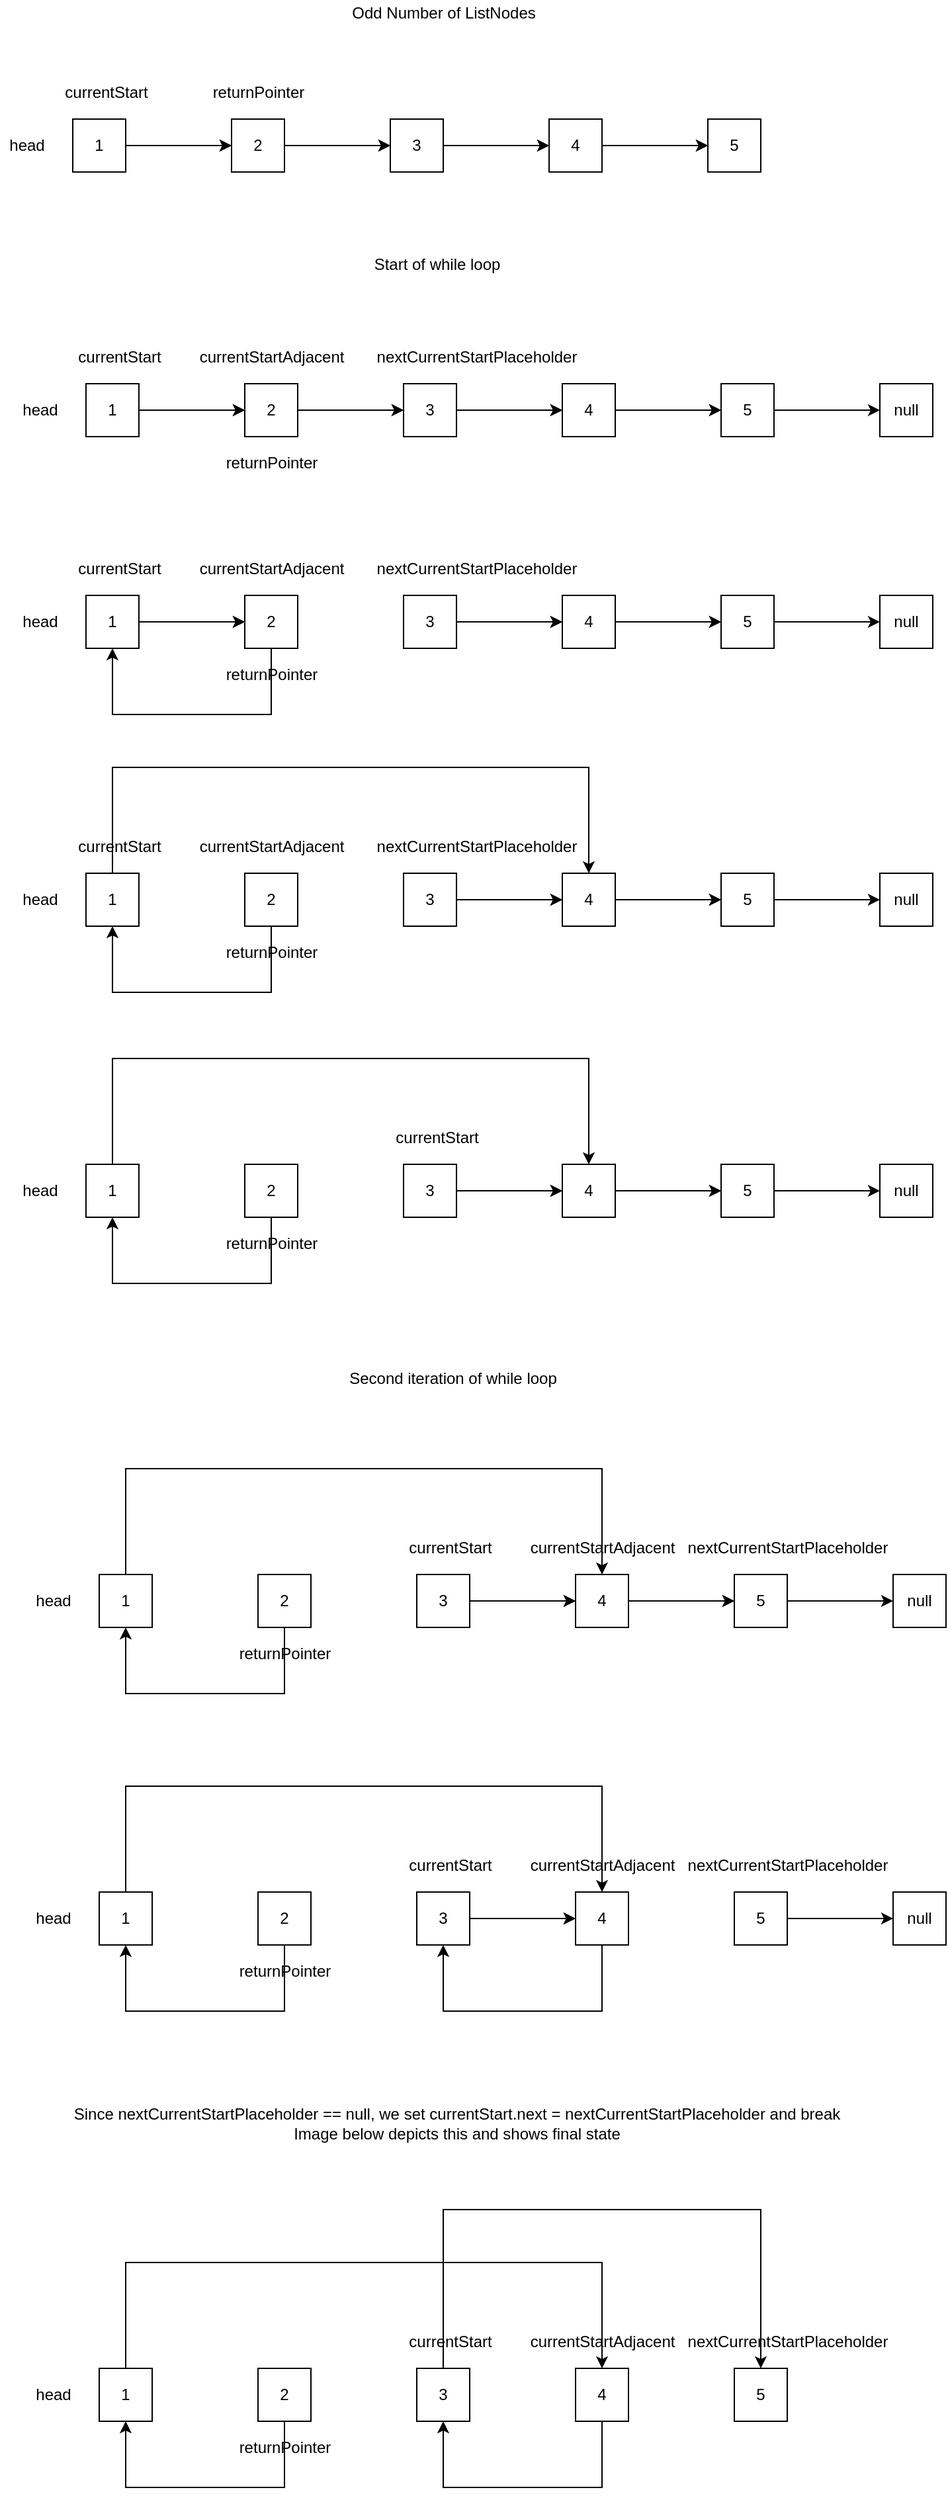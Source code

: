 <mxfile version="13.2.4" type="device"><diagram id="slPc9WIbm-nxhemEthha" name="Page-1"><mxGraphModel dx="965" dy="679" grid="1" gridSize="10" guides="1" tooltips="1" connect="1" arrows="1" fold="1" page="1" pageScale="1" pageWidth="850" pageHeight="1100" math="0" shadow="0"><root><mxCell id="0"/><mxCell id="1" parent="0"/><mxCell id="qgh0UD1GCMdFg8McgVIQ-33" value="" style="edgeStyle=orthogonalEdgeStyle;rounded=0;orthogonalLoop=1;jettySize=auto;html=1;" parent="1" source="qgh0UD1GCMdFg8McgVIQ-31" target="qgh0UD1GCMdFg8McgVIQ-32" edge="1"><mxGeometry relative="1" as="geometry"/></mxCell><mxCell id="qgh0UD1GCMdFg8McgVIQ-31" value="A" style="whiteSpace=wrap;html=1;aspect=fixed;" parent="1" vertex="1"><mxGeometry x="65" y="110" width="40" height="40" as="geometry"/></mxCell><mxCell id="qgh0UD1GCMdFg8McgVIQ-35" value="" style="edgeStyle=orthogonalEdgeStyle;rounded=0;orthogonalLoop=1;jettySize=auto;html=1;" parent="1" source="qgh0UD1GCMdFg8McgVIQ-32" target="qgh0UD1GCMdFg8McgVIQ-34" edge="1"><mxGeometry relative="1" as="geometry"/></mxCell><mxCell id="qgh0UD1GCMdFg8McgVIQ-32" value="B" style="whiteSpace=wrap;html=1;aspect=fixed;" parent="1" vertex="1"><mxGeometry x="185" y="110" width="40" height="40" as="geometry"/></mxCell><mxCell id="qgh0UD1GCMdFg8McgVIQ-37" value="" style="edgeStyle=orthogonalEdgeStyle;rounded=0;orthogonalLoop=1;jettySize=auto;html=1;" parent="1" source="qgh0UD1GCMdFg8McgVIQ-34" target="qgh0UD1GCMdFg8McgVIQ-36" edge="1"><mxGeometry relative="1" as="geometry"/></mxCell><mxCell id="qgh0UD1GCMdFg8McgVIQ-34" value="C" style="whiteSpace=wrap;html=1;aspect=fixed;" parent="1" vertex="1"><mxGeometry x="305" y="110" width="40" height="40" as="geometry"/></mxCell><mxCell id="qgh0UD1GCMdFg8McgVIQ-39" value="" style="edgeStyle=orthogonalEdgeStyle;rounded=0;orthogonalLoop=1;jettySize=auto;html=1;" parent="1" source="qgh0UD1GCMdFg8McgVIQ-36" target="qgh0UD1GCMdFg8McgVIQ-38" edge="1"><mxGeometry relative="1" as="geometry"/></mxCell><mxCell id="qgh0UD1GCMdFg8McgVIQ-36" value="D" style="whiteSpace=wrap;html=1;aspect=fixed;" parent="1" vertex="1"><mxGeometry x="425" y="110" width="40" height="40" as="geometry"/></mxCell><mxCell id="qgh0UD1GCMdFg8McgVIQ-38" value="E" style="whiteSpace=wrap;html=1;aspect=fixed;" parent="1" vertex="1"><mxGeometry x="545" y="110" width="40" height="40" as="geometry"/></mxCell><mxCell id="qgh0UD1GCMdFg8McgVIQ-119" value="currentStart" style="text;html=1;align=center;verticalAlign=middle;resizable=0;points=[];autosize=1;" parent="1" vertex="1"><mxGeometry x="50" y="80" width="80" height="20" as="geometry"/></mxCell><mxCell id="Xv5K-bnGbwtigANM8aLB-14" value="Odd Number of ListNodes" style="text;html=1;align=center;verticalAlign=middle;resizable=0;points=[];autosize=1;" vertex="1" parent="1"><mxGeometry x="270" y="20" width="150" height="20" as="geometry"/></mxCell><mxCell id="Xv5K-bnGbwtigANM8aLB-15" value="" style="edgeStyle=orthogonalEdgeStyle;rounded=0;orthogonalLoop=1;jettySize=auto;html=1;" edge="1" parent="1" source="Xv5K-bnGbwtigANM8aLB-16" target="Xv5K-bnGbwtigANM8aLB-18"><mxGeometry relative="1" as="geometry"/></mxCell><mxCell id="Xv5K-bnGbwtigANM8aLB-16" value="1" style="whiteSpace=wrap;html=1;aspect=fixed;" vertex="1" parent="1"><mxGeometry x="65" y="110" width="40" height="40" as="geometry"/></mxCell><mxCell id="Xv5K-bnGbwtigANM8aLB-17" value="" style="edgeStyle=orthogonalEdgeStyle;rounded=0;orthogonalLoop=1;jettySize=auto;html=1;" edge="1" parent="1" source="Xv5K-bnGbwtigANM8aLB-18" target="Xv5K-bnGbwtigANM8aLB-20"><mxGeometry relative="1" as="geometry"/></mxCell><mxCell id="Xv5K-bnGbwtigANM8aLB-18" value="2" style="whiteSpace=wrap;html=1;aspect=fixed;" vertex="1" parent="1"><mxGeometry x="185" y="110" width="40" height="40" as="geometry"/></mxCell><mxCell id="Xv5K-bnGbwtigANM8aLB-19" value="" style="edgeStyle=orthogonalEdgeStyle;rounded=0;orthogonalLoop=1;jettySize=auto;html=1;" edge="1" parent="1" source="Xv5K-bnGbwtigANM8aLB-20" target="Xv5K-bnGbwtigANM8aLB-22"><mxGeometry relative="1" as="geometry"/></mxCell><mxCell id="Xv5K-bnGbwtigANM8aLB-20" value="3" style="whiteSpace=wrap;html=1;aspect=fixed;" vertex="1" parent="1"><mxGeometry x="305" y="110" width="40" height="40" as="geometry"/></mxCell><mxCell id="Xv5K-bnGbwtigANM8aLB-21" value="" style="edgeStyle=orthogonalEdgeStyle;rounded=0;orthogonalLoop=1;jettySize=auto;html=1;" edge="1" parent="1" source="Xv5K-bnGbwtigANM8aLB-22" target="Xv5K-bnGbwtigANM8aLB-24"><mxGeometry relative="1" as="geometry"/></mxCell><mxCell id="Xv5K-bnGbwtigANM8aLB-22" value="4" style="whiteSpace=wrap;html=1;aspect=fixed;" vertex="1" parent="1"><mxGeometry x="425" y="110" width="40" height="40" as="geometry"/></mxCell><mxCell id="Xv5K-bnGbwtigANM8aLB-24" value="5" style="whiteSpace=wrap;html=1;aspect=fixed;" vertex="1" parent="1"><mxGeometry x="545" y="110" width="40" height="40" as="geometry"/></mxCell><mxCell id="Xv5K-bnGbwtigANM8aLB-28" value="head" style="text;html=1;align=center;verticalAlign=middle;resizable=0;points=[];autosize=1;" vertex="1" parent="1"><mxGeometry x="10" y="120" width="40" height="20" as="geometry"/></mxCell><mxCell id="Xv5K-bnGbwtigANM8aLB-33" value="" style="edgeStyle=orthogonalEdgeStyle;rounded=0;orthogonalLoop=1;jettySize=auto;html=1;" edge="1" parent="1" source="Xv5K-bnGbwtigANM8aLB-34" target="Xv5K-bnGbwtigANM8aLB-36"><mxGeometry relative="1" as="geometry"/></mxCell><mxCell id="Xv5K-bnGbwtigANM8aLB-34" value="A" style="whiteSpace=wrap;html=1;aspect=fixed;" vertex="1" parent="1"><mxGeometry x="75" y="310" width="40" height="40" as="geometry"/></mxCell><mxCell id="Xv5K-bnGbwtigANM8aLB-35" value="" style="edgeStyle=orthogonalEdgeStyle;rounded=0;orthogonalLoop=1;jettySize=auto;html=1;" edge="1" parent="1" source="Xv5K-bnGbwtigANM8aLB-36" target="Xv5K-bnGbwtigANM8aLB-38"><mxGeometry relative="1" as="geometry"/></mxCell><mxCell id="Xv5K-bnGbwtigANM8aLB-36" value="B" style="whiteSpace=wrap;html=1;aspect=fixed;" vertex="1" parent="1"><mxGeometry x="195" y="310" width="40" height="40" as="geometry"/></mxCell><mxCell id="Xv5K-bnGbwtigANM8aLB-37" value="" style="edgeStyle=orthogonalEdgeStyle;rounded=0;orthogonalLoop=1;jettySize=auto;html=1;" edge="1" parent="1" source="Xv5K-bnGbwtigANM8aLB-38" target="Xv5K-bnGbwtigANM8aLB-40"><mxGeometry relative="1" as="geometry"/></mxCell><mxCell id="Xv5K-bnGbwtigANM8aLB-38" value="C" style="whiteSpace=wrap;html=1;aspect=fixed;" vertex="1" parent="1"><mxGeometry x="315" y="310" width="40" height="40" as="geometry"/></mxCell><mxCell id="Xv5K-bnGbwtigANM8aLB-39" value="" style="edgeStyle=orthogonalEdgeStyle;rounded=0;orthogonalLoop=1;jettySize=auto;html=1;" edge="1" parent="1" source="Xv5K-bnGbwtigANM8aLB-40" target="Xv5K-bnGbwtigANM8aLB-41"><mxGeometry relative="1" as="geometry"/></mxCell><mxCell id="Xv5K-bnGbwtigANM8aLB-40" value="D" style="whiteSpace=wrap;html=1;aspect=fixed;" vertex="1" parent="1"><mxGeometry x="435" y="310" width="40" height="40" as="geometry"/></mxCell><mxCell id="Xv5K-bnGbwtigANM8aLB-41" value="E" style="whiteSpace=wrap;html=1;aspect=fixed;" vertex="1" parent="1"><mxGeometry x="555" y="310" width="40" height="40" as="geometry"/></mxCell><mxCell id="Xv5K-bnGbwtigANM8aLB-42" value="currentStart" style="text;html=1;align=center;verticalAlign=middle;resizable=0;points=[];autosize=1;" vertex="1" parent="1"><mxGeometry x="60" y="280" width="80" height="20" as="geometry"/></mxCell><mxCell id="Xv5K-bnGbwtigANM8aLB-43" value="currentStartAdjacent" style="text;html=1;align=center;verticalAlign=middle;resizable=0;points=[];autosize=1;" vertex="1" parent="1"><mxGeometry x="155" y="280" width="120" height="20" as="geometry"/></mxCell><mxCell id="Xv5K-bnGbwtigANM8aLB-44" value="" style="edgeStyle=orthogonalEdgeStyle;rounded=0;orthogonalLoop=1;jettySize=auto;html=1;" edge="1" parent="1" source="Xv5K-bnGbwtigANM8aLB-45" target="Xv5K-bnGbwtigANM8aLB-47"><mxGeometry relative="1" as="geometry"/></mxCell><mxCell id="Xv5K-bnGbwtigANM8aLB-45" value="1" style="whiteSpace=wrap;html=1;aspect=fixed;" vertex="1" parent="1"><mxGeometry x="75" y="310" width="40" height="40" as="geometry"/></mxCell><mxCell id="Xv5K-bnGbwtigANM8aLB-46" value="" style="edgeStyle=orthogonalEdgeStyle;rounded=0;orthogonalLoop=1;jettySize=auto;html=1;" edge="1" parent="1" source="Xv5K-bnGbwtigANM8aLB-47" target="Xv5K-bnGbwtigANM8aLB-49"><mxGeometry relative="1" as="geometry"/></mxCell><mxCell id="Xv5K-bnGbwtigANM8aLB-47" value="2" style="whiteSpace=wrap;html=1;aspect=fixed;" vertex="1" parent="1"><mxGeometry x="195" y="310" width="40" height="40" as="geometry"/></mxCell><mxCell id="Xv5K-bnGbwtigANM8aLB-48" value="" style="edgeStyle=orthogonalEdgeStyle;rounded=0;orthogonalLoop=1;jettySize=auto;html=1;" edge="1" parent="1" source="Xv5K-bnGbwtigANM8aLB-49" target="Xv5K-bnGbwtigANM8aLB-51"><mxGeometry relative="1" as="geometry"/></mxCell><mxCell id="Xv5K-bnGbwtigANM8aLB-49" value="3" style="whiteSpace=wrap;html=1;aspect=fixed;" vertex="1" parent="1"><mxGeometry x="315" y="310" width="40" height="40" as="geometry"/></mxCell><mxCell id="Xv5K-bnGbwtigANM8aLB-50" value="" style="edgeStyle=orthogonalEdgeStyle;rounded=0;orthogonalLoop=1;jettySize=auto;html=1;" edge="1" parent="1" source="Xv5K-bnGbwtigANM8aLB-51" target="Xv5K-bnGbwtigANM8aLB-52"><mxGeometry relative="1" as="geometry"/></mxCell><mxCell id="Xv5K-bnGbwtigANM8aLB-51" value="4" style="whiteSpace=wrap;html=1;aspect=fixed;" vertex="1" parent="1"><mxGeometry x="435" y="310" width="40" height="40" as="geometry"/></mxCell><mxCell id="Xv5K-bnGbwtigANM8aLB-173" value="" style="edgeStyle=orthogonalEdgeStyle;rounded=0;orthogonalLoop=1;jettySize=auto;html=1;" edge="1" parent="1" source="Xv5K-bnGbwtigANM8aLB-52" target="Xv5K-bnGbwtigANM8aLB-172"><mxGeometry relative="1" as="geometry"/></mxCell><mxCell id="Xv5K-bnGbwtigANM8aLB-52" value="5" style="whiteSpace=wrap;html=1;aspect=fixed;" vertex="1" parent="1"><mxGeometry x="555" y="310" width="40" height="40" as="geometry"/></mxCell><mxCell id="Xv5K-bnGbwtigANM8aLB-172" value="null" style="whiteSpace=wrap;html=1;aspect=fixed;" vertex="1" parent="1"><mxGeometry x="675" y="310" width="40" height="40" as="geometry"/></mxCell><mxCell id="Xv5K-bnGbwtigANM8aLB-53" value="head" style="text;html=1;align=center;verticalAlign=middle;resizable=0;points=[];autosize=1;" vertex="1" parent="1"><mxGeometry x="20" y="320" width="40" height="20" as="geometry"/></mxCell><mxCell id="Xv5K-bnGbwtigANM8aLB-54" value="returnPointer" style="text;html=1;align=center;verticalAlign=middle;resizable=0;points=[];autosize=1;" vertex="1" parent="1"><mxGeometry x="175" y="360" width="80" height="20" as="geometry"/></mxCell><mxCell id="Xv5K-bnGbwtigANM8aLB-55" value="returnPointer" style="text;html=1;align=center;verticalAlign=middle;resizable=0;points=[];autosize=1;" vertex="1" parent="1"><mxGeometry x="165" y="80" width="80" height="20" as="geometry"/></mxCell><mxCell id="Xv5K-bnGbwtigANM8aLB-56" value="nextCurrentStartPlaceholder" style="text;html=1;align=center;verticalAlign=middle;resizable=0;points=[];autosize=1;" vertex="1" parent="1"><mxGeometry x="285" y="280" width="170" height="20" as="geometry"/></mxCell><mxCell id="Xv5K-bnGbwtigANM8aLB-80" value="" style="edgeStyle=orthogonalEdgeStyle;rounded=0;orthogonalLoop=1;jettySize=auto;html=1;" edge="1" parent="1" source="Xv5K-bnGbwtigANM8aLB-81" target="Xv5K-bnGbwtigANM8aLB-83"><mxGeometry relative="1" as="geometry"/></mxCell><mxCell id="Xv5K-bnGbwtigANM8aLB-81" value="A" style="whiteSpace=wrap;html=1;aspect=fixed;" vertex="1" parent="1"><mxGeometry x="75" y="470" width="40" height="40" as="geometry"/></mxCell><mxCell id="Xv5K-bnGbwtigANM8aLB-83" value="B" style="whiteSpace=wrap;html=1;aspect=fixed;" vertex="1" parent="1"><mxGeometry x="195" y="470" width="40" height="40" as="geometry"/></mxCell><mxCell id="Xv5K-bnGbwtigANM8aLB-84" value="" style="edgeStyle=orthogonalEdgeStyle;rounded=0;orthogonalLoop=1;jettySize=auto;html=1;" edge="1" parent="1" source="Xv5K-bnGbwtigANM8aLB-85" target="Xv5K-bnGbwtigANM8aLB-87"><mxGeometry relative="1" as="geometry"/></mxCell><mxCell id="Xv5K-bnGbwtigANM8aLB-85" value="C" style="whiteSpace=wrap;html=1;aspect=fixed;" vertex="1" parent="1"><mxGeometry x="315" y="470" width="40" height="40" as="geometry"/></mxCell><mxCell id="Xv5K-bnGbwtigANM8aLB-86" value="" style="edgeStyle=orthogonalEdgeStyle;rounded=0;orthogonalLoop=1;jettySize=auto;html=1;" edge="1" parent="1" source="Xv5K-bnGbwtigANM8aLB-87" target="Xv5K-bnGbwtigANM8aLB-88"><mxGeometry relative="1" as="geometry"/></mxCell><mxCell id="Xv5K-bnGbwtigANM8aLB-87" value="D" style="whiteSpace=wrap;html=1;aspect=fixed;" vertex="1" parent="1"><mxGeometry x="435" y="470" width="40" height="40" as="geometry"/></mxCell><mxCell id="Xv5K-bnGbwtigANM8aLB-88" value="E" style="whiteSpace=wrap;html=1;aspect=fixed;" vertex="1" parent="1"><mxGeometry x="555" y="470" width="40" height="40" as="geometry"/></mxCell><mxCell id="Xv5K-bnGbwtigANM8aLB-89" value="currentStart" style="text;html=1;align=center;verticalAlign=middle;resizable=0;points=[];autosize=1;" vertex="1" parent="1"><mxGeometry x="60" y="440" width="80" height="20" as="geometry"/></mxCell><mxCell id="Xv5K-bnGbwtigANM8aLB-90" value="currentStartAdjacent" style="text;html=1;align=center;verticalAlign=middle;resizable=0;points=[];autosize=1;" vertex="1" parent="1"><mxGeometry x="155" y="440" width="120" height="20" as="geometry"/></mxCell><mxCell id="Xv5K-bnGbwtigANM8aLB-91" value="" style="edgeStyle=orthogonalEdgeStyle;rounded=0;orthogonalLoop=1;jettySize=auto;html=1;" edge="1" parent="1" source="Xv5K-bnGbwtigANM8aLB-92" target="Xv5K-bnGbwtigANM8aLB-94"><mxGeometry relative="1" as="geometry"/></mxCell><mxCell id="Xv5K-bnGbwtigANM8aLB-92" value="1" style="whiteSpace=wrap;html=1;aspect=fixed;" vertex="1" parent="1"><mxGeometry x="75" y="470" width="40" height="40" as="geometry"/></mxCell><mxCell id="Xv5K-bnGbwtigANM8aLB-103" style="edgeStyle=orthogonalEdgeStyle;rounded=0;orthogonalLoop=1;jettySize=auto;html=1;exitX=0.5;exitY=1;exitDx=0;exitDy=0;entryX=0.5;entryY=1;entryDx=0;entryDy=0;" edge="1" parent="1" source="Xv5K-bnGbwtigANM8aLB-94" target="Xv5K-bnGbwtigANM8aLB-92"><mxGeometry relative="1" as="geometry"><Array as="points"><mxPoint x="215" y="560"/><mxPoint x="95" y="560"/></Array></mxGeometry></mxCell><mxCell id="Xv5K-bnGbwtigANM8aLB-94" value="2" style="whiteSpace=wrap;html=1;aspect=fixed;" vertex="1" parent="1"><mxGeometry x="195" y="470" width="40" height="40" as="geometry"/></mxCell><mxCell id="Xv5K-bnGbwtigANM8aLB-95" value="" style="edgeStyle=orthogonalEdgeStyle;rounded=0;orthogonalLoop=1;jettySize=auto;html=1;" edge="1" parent="1" source="Xv5K-bnGbwtigANM8aLB-96" target="Xv5K-bnGbwtigANM8aLB-98"><mxGeometry relative="1" as="geometry"/></mxCell><mxCell id="Xv5K-bnGbwtigANM8aLB-96" value="3" style="whiteSpace=wrap;html=1;aspect=fixed;" vertex="1" parent="1"><mxGeometry x="315" y="470" width="40" height="40" as="geometry"/></mxCell><mxCell id="Xv5K-bnGbwtigANM8aLB-97" value="" style="edgeStyle=orthogonalEdgeStyle;rounded=0;orthogonalLoop=1;jettySize=auto;html=1;" edge="1" parent="1" source="Xv5K-bnGbwtigANM8aLB-98" target="Xv5K-bnGbwtigANM8aLB-99"><mxGeometry relative="1" as="geometry"/></mxCell><mxCell id="Xv5K-bnGbwtigANM8aLB-98" value="4" style="whiteSpace=wrap;html=1;aspect=fixed;" vertex="1" parent="1"><mxGeometry x="435" y="470" width="40" height="40" as="geometry"/></mxCell><mxCell id="Xv5K-bnGbwtigANM8aLB-175" value="" style="edgeStyle=orthogonalEdgeStyle;rounded=0;orthogonalLoop=1;jettySize=auto;html=1;" edge="1" parent="1" source="Xv5K-bnGbwtigANM8aLB-99" target="Xv5K-bnGbwtigANM8aLB-174"><mxGeometry relative="1" as="geometry"/></mxCell><mxCell id="Xv5K-bnGbwtigANM8aLB-99" value="5" style="whiteSpace=wrap;html=1;aspect=fixed;" vertex="1" parent="1"><mxGeometry x="555" y="470" width="40" height="40" as="geometry"/></mxCell><mxCell id="Xv5K-bnGbwtigANM8aLB-174" value="null" style="whiteSpace=wrap;html=1;aspect=fixed;" vertex="1" parent="1"><mxGeometry x="675" y="470" width="40" height="40" as="geometry"/></mxCell><mxCell id="Xv5K-bnGbwtigANM8aLB-100" value="head" style="text;html=1;align=center;verticalAlign=middle;resizable=0;points=[];autosize=1;" vertex="1" parent="1"><mxGeometry x="20" y="480" width="40" height="20" as="geometry"/></mxCell><mxCell id="Xv5K-bnGbwtigANM8aLB-101" value="returnPointer" style="text;html=1;align=center;verticalAlign=middle;resizable=0;points=[];autosize=1;" vertex="1" parent="1"><mxGeometry x="175" y="520" width="80" height="20" as="geometry"/></mxCell><mxCell id="Xv5K-bnGbwtigANM8aLB-102" value="nextCurrentStartPlaceholder" style="text;html=1;align=center;verticalAlign=middle;resizable=0;points=[];autosize=1;" vertex="1" parent="1"><mxGeometry x="285" y="440" width="170" height="20" as="geometry"/></mxCell><mxCell id="Xv5K-bnGbwtigANM8aLB-105" value="A" style="whiteSpace=wrap;html=1;aspect=fixed;" vertex="1" parent="1"><mxGeometry x="75" y="680" width="40" height="40" as="geometry"/></mxCell><mxCell id="Xv5K-bnGbwtigANM8aLB-106" value="B" style="whiteSpace=wrap;html=1;aspect=fixed;" vertex="1" parent="1"><mxGeometry x="195" y="680" width="40" height="40" as="geometry"/></mxCell><mxCell id="Xv5K-bnGbwtigANM8aLB-107" value="" style="edgeStyle=orthogonalEdgeStyle;rounded=0;orthogonalLoop=1;jettySize=auto;html=1;" edge="1" parent="1" source="Xv5K-bnGbwtigANM8aLB-108" target="Xv5K-bnGbwtigANM8aLB-110"><mxGeometry relative="1" as="geometry"/></mxCell><mxCell id="Xv5K-bnGbwtigANM8aLB-108" value="C" style="whiteSpace=wrap;html=1;aspect=fixed;" vertex="1" parent="1"><mxGeometry x="315" y="680" width="40" height="40" as="geometry"/></mxCell><mxCell id="Xv5K-bnGbwtigANM8aLB-109" value="" style="edgeStyle=orthogonalEdgeStyle;rounded=0;orthogonalLoop=1;jettySize=auto;html=1;" edge="1" parent="1" source="Xv5K-bnGbwtigANM8aLB-110" target="Xv5K-bnGbwtigANM8aLB-111"><mxGeometry relative="1" as="geometry"/></mxCell><mxCell id="Xv5K-bnGbwtigANM8aLB-110" value="D" style="whiteSpace=wrap;html=1;aspect=fixed;" vertex="1" parent="1"><mxGeometry x="435" y="680" width="40" height="40" as="geometry"/></mxCell><mxCell id="Xv5K-bnGbwtigANM8aLB-111" value="E" style="whiteSpace=wrap;html=1;aspect=fixed;" vertex="1" parent="1"><mxGeometry x="555" y="680" width="40" height="40" as="geometry"/></mxCell><mxCell id="Xv5K-bnGbwtigANM8aLB-112" value="currentStart" style="text;html=1;align=center;verticalAlign=middle;resizable=0;points=[];autosize=1;" vertex="1" parent="1"><mxGeometry x="60" y="650" width="80" height="20" as="geometry"/></mxCell><mxCell id="Xv5K-bnGbwtigANM8aLB-113" value="currentStartAdjacent" style="text;html=1;align=center;verticalAlign=middle;resizable=0;points=[];autosize=1;" vertex="1" parent="1"><mxGeometry x="155" y="650" width="120" height="20" as="geometry"/></mxCell><mxCell id="Xv5K-bnGbwtigANM8aLB-126" style="edgeStyle=orthogonalEdgeStyle;rounded=0;orthogonalLoop=1;jettySize=auto;html=1;exitX=0.5;exitY=0;exitDx=0;exitDy=0;entryX=0.5;entryY=0;entryDx=0;entryDy=0;" edge="1" parent="1" source="Xv5K-bnGbwtigANM8aLB-115" target="Xv5K-bnGbwtigANM8aLB-121"><mxGeometry relative="1" as="geometry"><Array as="points"><mxPoint x="95" y="600"/><mxPoint x="455" y="600"/></Array></mxGeometry></mxCell><mxCell id="Xv5K-bnGbwtigANM8aLB-115" value="1" style="whiteSpace=wrap;html=1;aspect=fixed;" vertex="1" parent="1"><mxGeometry x="75" y="680" width="40" height="40" as="geometry"/></mxCell><mxCell id="Xv5K-bnGbwtigANM8aLB-116" style="edgeStyle=orthogonalEdgeStyle;rounded=0;orthogonalLoop=1;jettySize=auto;html=1;exitX=0.5;exitY=1;exitDx=0;exitDy=0;entryX=0.5;entryY=1;entryDx=0;entryDy=0;" edge="1" parent="1" source="Xv5K-bnGbwtigANM8aLB-117" target="Xv5K-bnGbwtigANM8aLB-115"><mxGeometry relative="1" as="geometry"><Array as="points"><mxPoint x="215" y="770"/><mxPoint x="95" y="770"/></Array></mxGeometry></mxCell><mxCell id="Xv5K-bnGbwtigANM8aLB-117" value="2" style="whiteSpace=wrap;html=1;aspect=fixed;" vertex="1" parent="1"><mxGeometry x="195" y="680" width="40" height="40" as="geometry"/></mxCell><mxCell id="Xv5K-bnGbwtigANM8aLB-118" value="" style="edgeStyle=orthogonalEdgeStyle;rounded=0;orthogonalLoop=1;jettySize=auto;html=1;" edge="1" parent="1" source="Xv5K-bnGbwtigANM8aLB-119" target="Xv5K-bnGbwtigANM8aLB-121"><mxGeometry relative="1" as="geometry"/></mxCell><mxCell id="Xv5K-bnGbwtigANM8aLB-119" value="3" style="whiteSpace=wrap;html=1;aspect=fixed;" vertex="1" parent="1"><mxGeometry x="315" y="680" width="40" height="40" as="geometry"/></mxCell><mxCell id="Xv5K-bnGbwtigANM8aLB-120" value="" style="edgeStyle=orthogonalEdgeStyle;rounded=0;orthogonalLoop=1;jettySize=auto;html=1;" edge="1" parent="1" source="Xv5K-bnGbwtigANM8aLB-121" target="Xv5K-bnGbwtigANM8aLB-122"><mxGeometry relative="1" as="geometry"/></mxCell><mxCell id="Xv5K-bnGbwtigANM8aLB-121" value="4" style="whiteSpace=wrap;html=1;aspect=fixed;" vertex="1" parent="1"><mxGeometry x="435" y="680" width="40" height="40" as="geometry"/></mxCell><mxCell id="Xv5K-bnGbwtigANM8aLB-177" value="" style="edgeStyle=orthogonalEdgeStyle;rounded=0;orthogonalLoop=1;jettySize=auto;html=1;" edge="1" parent="1" source="Xv5K-bnGbwtigANM8aLB-122" target="Xv5K-bnGbwtigANM8aLB-176"><mxGeometry relative="1" as="geometry"/></mxCell><mxCell id="Xv5K-bnGbwtigANM8aLB-122" value="5" style="whiteSpace=wrap;html=1;aspect=fixed;" vertex="1" parent="1"><mxGeometry x="555" y="680" width="40" height="40" as="geometry"/></mxCell><mxCell id="Xv5K-bnGbwtigANM8aLB-176" value="null" style="whiteSpace=wrap;html=1;aspect=fixed;" vertex="1" parent="1"><mxGeometry x="675" y="680" width="40" height="40" as="geometry"/></mxCell><mxCell id="Xv5K-bnGbwtigANM8aLB-123" value="head" style="text;html=1;align=center;verticalAlign=middle;resizable=0;points=[];autosize=1;" vertex="1" parent="1"><mxGeometry x="20" y="690" width="40" height="20" as="geometry"/></mxCell><mxCell id="Xv5K-bnGbwtigANM8aLB-124" value="returnPointer" style="text;html=1;align=center;verticalAlign=middle;resizable=0;points=[];autosize=1;" vertex="1" parent="1"><mxGeometry x="175" y="730" width="80" height="20" as="geometry"/></mxCell><mxCell id="Xv5K-bnGbwtigANM8aLB-125" value="nextCurrentStartPlaceholder" style="text;html=1;align=center;verticalAlign=middle;resizable=0;points=[];autosize=1;" vertex="1" parent="1"><mxGeometry x="285" y="650" width="170" height="20" as="geometry"/></mxCell><mxCell id="Xv5K-bnGbwtigANM8aLB-127" value="A" style="whiteSpace=wrap;html=1;aspect=fixed;" vertex="1" parent="1"><mxGeometry x="75" y="900" width="40" height="40" as="geometry"/></mxCell><mxCell id="Xv5K-bnGbwtigANM8aLB-128" value="B" style="whiteSpace=wrap;html=1;aspect=fixed;" vertex="1" parent="1"><mxGeometry x="195" y="900" width="40" height="40" as="geometry"/></mxCell><mxCell id="Xv5K-bnGbwtigANM8aLB-129" value="" style="edgeStyle=orthogonalEdgeStyle;rounded=0;orthogonalLoop=1;jettySize=auto;html=1;" edge="1" parent="1" source="Xv5K-bnGbwtigANM8aLB-130" target="Xv5K-bnGbwtigANM8aLB-132"><mxGeometry relative="1" as="geometry"/></mxCell><mxCell id="Xv5K-bnGbwtigANM8aLB-130" value="C" style="whiteSpace=wrap;html=1;aspect=fixed;" vertex="1" parent="1"><mxGeometry x="315" y="900" width="40" height="40" as="geometry"/></mxCell><mxCell id="Xv5K-bnGbwtigANM8aLB-131" value="" style="edgeStyle=orthogonalEdgeStyle;rounded=0;orthogonalLoop=1;jettySize=auto;html=1;" edge="1" parent="1" source="Xv5K-bnGbwtigANM8aLB-132" target="Xv5K-bnGbwtigANM8aLB-133"><mxGeometry relative="1" as="geometry"/></mxCell><mxCell id="Xv5K-bnGbwtigANM8aLB-132" value="D" style="whiteSpace=wrap;html=1;aspect=fixed;" vertex="1" parent="1"><mxGeometry x="435" y="900" width="40" height="40" as="geometry"/></mxCell><mxCell id="Xv5K-bnGbwtigANM8aLB-133" value="E" style="whiteSpace=wrap;html=1;aspect=fixed;" vertex="1" parent="1"><mxGeometry x="555" y="900" width="40" height="40" as="geometry"/></mxCell><mxCell id="Xv5K-bnGbwtigANM8aLB-136" style="edgeStyle=orthogonalEdgeStyle;rounded=0;orthogonalLoop=1;jettySize=auto;html=1;exitX=0.5;exitY=0;exitDx=0;exitDy=0;entryX=0.5;entryY=0;entryDx=0;entryDy=0;" edge="1" parent="1" source="Xv5K-bnGbwtigANM8aLB-137" target="Xv5K-bnGbwtigANM8aLB-143"><mxGeometry relative="1" as="geometry"><Array as="points"><mxPoint x="95" y="820"/><mxPoint x="455" y="820"/></Array></mxGeometry></mxCell><mxCell id="Xv5K-bnGbwtigANM8aLB-137" value="1" style="whiteSpace=wrap;html=1;aspect=fixed;" vertex="1" parent="1"><mxGeometry x="75" y="900" width="40" height="40" as="geometry"/></mxCell><mxCell id="Xv5K-bnGbwtigANM8aLB-138" style="edgeStyle=orthogonalEdgeStyle;rounded=0;orthogonalLoop=1;jettySize=auto;html=1;exitX=0.5;exitY=1;exitDx=0;exitDy=0;entryX=0.5;entryY=1;entryDx=0;entryDy=0;" edge="1" parent="1" source="Xv5K-bnGbwtigANM8aLB-139" target="Xv5K-bnGbwtigANM8aLB-137"><mxGeometry relative="1" as="geometry"><Array as="points"><mxPoint x="215" y="990"/><mxPoint x="95" y="990"/></Array></mxGeometry></mxCell><mxCell id="Xv5K-bnGbwtigANM8aLB-139" value="2" style="whiteSpace=wrap;html=1;aspect=fixed;" vertex="1" parent="1"><mxGeometry x="195" y="900" width="40" height="40" as="geometry"/></mxCell><mxCell id="Xv5K-bnGbwtigANM8aLB-140" value="" style="edgeStyle=orthogonalEdgeStyle;rounded=0;orthogonalLoop=1;jettySize=auto;html=1;" edge="1" parent="1" source="Xv5K-bnGbwtigANM8aLB-141" target="Xv5K-bnGbwtigANM8aLB-143"><mxGeometry relative="1" as="geometry"/></mxCell><mxCell id="Xv5K-bnGbwtigANM8aLB-141" value="3" style="whiteSpace=wrap;html=1;aspect=fixed;" vertex="1" parent="1"><mxGeometry x="315" y="900" width="40" height="40" as="geometry"/></mxCell><mxCell id="Xv5K-bnGbwtigANM8aLB-142" value="" style="edgeStyle=orthogonalEdgeStyle;rounded=0;orthogonalLoop=1;jettySize=auto;html=1;" edge="1" parent="1" source="Xv5K-bnGbwtigANM8aLB-143" target="Xv5K-bnGbwtigANM8aLB-144"><mxGeometry relative="1" as="geometry"/></mxCell><mxCell id="Xv5K-bnGbwtigANM8aLB-143" value="4" style="whiteSpace=wrap;html=1;aspect=fixed;" vertex="1" parent="1"><mxGeometry x="435" y="900" width="40" height="40" as="geometry"/></mxCell><mxCell id="Xv5K-bnGbwtigANM8aLB-179" value="" style="edgeStyle=orthogonalEdgeStyle;rounded=0;orthogonalLoop=1;jettySize=auto;html=1;" edge="1" parent="1" source="Xv5K-bnGbwtigANM8aLB-144" target="Xv5K-bnGbwtigANM8aLB-178"><mxGeometry relative="1" as="geometry"/></mxCell><mxCell id="Xv5K-bnGbwtigANM8aLB-144" value="5" style="whiteSpace=wrap;html=1;aspect=fixed;" vertex="1" parent="1"><mxGeometry x="555" y="900" width="40" height="40" as="geometry"/></mxCell><mxCell id="Xv5K-bnGbwtigANM8aLB-178" value="null" style="whiteSpace=wrap;html=1;aspect=fixed;" vertex="1" parent="1"><mxGeometry x="675" y="900" width="40" height="40" as="geometry"/></mxCell><mxCell id="Xv5K-bnGbwtigANM8aLB-145" value="head" style="text;html=1;align=center;verticalAlign=middle;resizable=0;points=[];autosize=1;" vertex="1" parent="1"><mxGeometry x="20" y="910" width="40" height="20" as="geometry"/></mxCell><mxCell id="Xv5K-bnGbwtigANM8aLB-146" value="returnPointer" style="text;html=1;align=center;verticalAlign=middle;resizable=0;points=[];autosize=1;" vertex="1" parent="1"><mxGeometry x="175" y="950" width="80" height="20" as="geometry"/></mxCell><mxCell id="Xv5K-bnGbwtigANM8aLB-148" value="currentStart" style="text;html=1;align=center;verticalAlign=middle;resizable=0;points=[];autosize=1;" vertex="1" parent="1"><mxGeometry x="300" y="870" width="80" height="20" as="geometry"/></mxCell><mxCell id="Xv5K-bnGbwtigANM8aLB-150" value="Start of while loop" style="text;html=1;align=center;verticalAlign=middle;resizable=0;points=[];autosize=1;" vertex="1" parent="1"><mxGeometry x="285" y="210" width="110" height="20" as="geometry"/></mxCell><mxCell id="Xv5K-bnGbwtigANM8aLB-151" value="Second iteration of while loop" style="text;html=1;align=center;verticalAlign=middle;resizable=0;points=[];autosize=1;" vertex="1" parent="1"><mxGeometry x="267" y="1052" width="170" height="20" as="geometry"/></mxCell><mxCell id="Xv5K-bnGbwtigANM8aLB-152" value="A" style="whiteSpace=wrap;html=1;aspect=fixed;" vertex="1" parent="1"><mxGeometry x="85" y="1210" width="40" height="40" as="geometry"/></mxCell><mxCell id="Xv5K-bnGbwtigANM8aLB-153" value="B" style="whiteSpace=wrap;html=1;aspect=fixed;" vertex="1" parent="1"><mxGeometry x="205" y="1210" width="40" height="40" as="geometry"/></mxCell><mxCell id="Xv5K-bnGbwtigANM8aLB-154" value="" style="edgeStyle=orthogonalEdgeStyle;rounded=0;orthogonalLoop=1;jettySize=auto;html=1;" edge="1" parent="1" source="Xv5K-bnGbwtigANM8aLB-155" target="Xv5K-bnGbwtigANM8aLB-157"><mxGeometry relative="1" as="geometry"/></mxCell><mxCell id="Xv5K-bnGbwtigANM8aLB-155" value="C" style="whiteSpace=wrap;html=1;aspect=fixed;" vertex="1" parent="1"><mxGeometry x="325" y="1210" width="40" height="40" as="geometry"/></mxCell><mxCell id="Xv5K-bnGbwtigANM8aLB-156" value="" style="edgeStyle=orthogonalEdgeStyle;rounded=0;orthogonalLoop=1;jettySize=auto;html=1;" edge="1" parent="1" source="Xv5K-bnGbwtigANM8aLB-157" target="Xv5K-bnGbwtigANM8aLB-158"><mxGeometry relative="1" as="geometry"/></mxCell><mxCell id="Xv5K-bnGbwtigANM8aLB-157" value="D" style="whiteSpace=wrap;html=1;aspect=fixed;" vertex="1" parent="1"><mxGeometry x="445" y="1210" width="40" height="40" as="geometry"/></mxCell><mxCell id="Xv5K-bnGbwtigANM8aLB-158" value="E" style="whiteSpace=wrap;html=1;aspect=fixed;" vertex="1" parent="1"><mxGeometry x="565" y="1210" width="40" height="40" as="geometry"/></mxCell><mxCell id="Xv5K-bnGbwtigANM8aLB-159" style="edgeStyle=orthogonalEdgeStyle;rounded=0;orthogonalLoop=1;jettySize=auto;html=1;exitX=0.5;exitY=0;exitDx=0;exitDy=0;entryX=0.5;entryY=0;entryDx=0;entryDy=0;" edge="1" parent="1" source="Xv5K-bnGbwtigANM8aLB-160" target="Xv5K-bnGbwtigANM8aLB-166"><mxGeometry relative="1" as="geometry"><Array as="points"><mxPoint x="105" y="1130"/><mxPoint x="465" y="1130"/></Array></mxGeometry></mxCell><mxCell id="Xv5K-bnGbwtigANM8aLB-160" value="1" style="whiteSpace=wrap;html=1;aspect=fixed;" vertex="1" parent="1"><mxGeometry x="85" y="1210" width="40" height="40" as="geometry"/></mxCell><mxCell id="Xv5K-bnGbwtigANM8aLB-161" style="edgeStyle=orthogonalEdgeStyle;rounded=0;orthogonalLoop=1;jettySize=auto;html=1;exitX=0.5;exitY=1;exitDx=0;exitDy=0;entryX=0.5;entryY=1;entryDx=0;entryDy=0;" edge="1" parent="1" source="Xv5K-bnGbwtigANM8aLB-162" target="Xv5K-bnGbwtigANM8aLB-160"><mxGeometry relative="1" as="geometry"><Array as="points"><mxPoint x="225" y="1300"/><mxPoint x="105" y="1300"/></Array></mxGeometry></mxCell><mxCell id="Xv5K-bnGbwtigANM8aLB-162" value="2" style="whiteSpace=wrap;html=1;aspect=fixed;" vertex="1" parent="1"><mxGeometry x="205" y="1210" width="40" height="40" as="geometry"/></mxCell><mxCell id="Xv5K-bnGbwtigANM8aLB-163" value="" style="edgeStyle=orthogonalEdgeStyle;rounded=0;orthogonalLoop=1;jettySize=auto;html=1;" edge="1" parent="1" source="Xv5K-bnGbwtigANM8aLB-164" target="Xv5K-bnGbwtigANM8aLB-166"><mxGeometry relative="1" as="geometry"/></mxCell><mxCell id="Xv5K-bnGbwtigANM8aLB-164" value="3" style="whiteSpace=wrap;html=1;aspect=fixed;" vertex="1" parent="1"><mxGeometry x="325" y="1210" width="40" height="40" as="geometry"/></mxCell><mxCell id="Xv5K-bnGbwtigANM8aLB-165" value="" style="edgeStyle=orthogonalEdgeStyle;rounded=0;orthogonalLoop=1;jettySize=auto;html=1;" edge="1" parent="1" source="Xv5K-bnGbwtigANM8aLB-166" target="Xv5K-bnGbwtigANM8aLB-167"><mxGeometry relative="1" as="geometry"/></mxCell><mxCell id="Xv5K-bnGbwtigANM8aLB-166" value="4" style="whiteSpace=wrap;html=1;aspect=fixed;" vertex="1" parent="1"><mxGeometry x="445" y="1210" width="40" height="40" as="geometry"/></mxCell><mxCell id="Xv5K-bnGbwtigANM8aLB-181" value="" style="edgeStyle=orthogonalEdgeStyle;rounded=0;orthogonalLoop=1;jettySize=auto;html=1;" edge="1" parent="1" source="Xv5K-bnGbwtigANM8aLB-167" target="Xv5K-bnGbwtigANM8aLB-180"><mxGeometry relative="1" as="geometry"/></mxCell><mxCell id="Xv5K-bnGbwtigANM8aLB-167" value="5" style="whiteSpace=wrap;html=1;aspect=fixed;" vertex="1" parent="1"><mxGeometry x="565" y="1210" width="40" height="40" as="geometry"/></mxCell><mxCell id="Xv5K-bnGbwtigANM8aLB-180" value="null" style="whiteSpace=wrap;html=1;aspect=fixed;" vertex="1" parent="1"><mxGeometry x="685" y="1210" width="40" height="40" as="geometry"/></mxCell><mxCell id="Xv5K-bnGbwtigANM8aLB-168" value="head" style="text;html=1;align=center;verticalAlign=middle;resizable=0;points=[];autosize=1;" vertex="1" parent="1"><mxGeometry x="30" y="1220" width="40" height="20" as="geometry"/></mxCell><mxCell id="Xv5K-bnGbwtigANM8aLB-169" value="returnPointer" style="text;html=1;align=center;verticalAlign=middle;resizable=0;points=[];autosize=1;" vertex="1" parent="1"><mxGeometry x="185" y="1260" width="80" height="20" as="geometry"/></mxCell><mxCell id="Xv5K-bnGbwtigANM8aLB-170" value="currentStart" style="text;html=1;align=center;verticalAlign=middle;resizable=0;points=[];autosize=1;" vertex="1" parent="1"><mxGeometry x="310" y="1180" width="80" height="20" as="geometry"/></mxCell><mxCell id="Xv5K-bnGbwtigANM8aLB-171" value="currentStartAdjacent" style="text;html=1;align=center;verticalAlign=middle;resizable=0;points=[];autosize=1;" vertex="1" parent="1"><mxGeometry x="405" y="1180" width="120" height="20" as="geometry"/></mxCell><mxCell id="Xv5K-bnGbwtigANM8aLB-182" value="nextCurrentStartPlaceholder" style="text;html=1;align=center;verticalAlign=middle;resizable=0;points=[];autosize=1;" vertex="1" parent="1"><mxGeometry x="520" y="1180" width="170" height="20" as="geometry"/></mxCell><mxCell id="Xv5K-bnGbwtigANM8aLB-183" value="A" style="whiteSpace=wrap;html=1;aspect=fixed;" vertex="1" parent="1"><mxGeometry x="85" y="1450" width="40" height="40" as="geometry"/></mxCell><mxCell id="Xv5K-bnGbwtigANM8aLB-184" value="B" style="whiteSpace=wrap;html=1;aspect=fixed;" vertex="1" parent="1"><mxGeometry x="205" y="1450" width="40" height="40" as="geometry"/></mxCell><mxCell id="Xv5K-bnGbwtigANM8aLB-185" value="" style="edgeStyle=orthogonalEdgeStyle;rounded=0;orthogonalLoop=1;jettySize=auto;html=1;" edge="1" parent="1" source="Xv5K-bnGbwtigANM8aLB-186" target="Xv5K-bnGbwtigANM8aLB-188"><mxGeometry relative="1" as="geometry"/></mxCell><mxCell id="Xv5K-bnGbwtigANM8aLB-186" value="C" style="whiteSpace=wrap;html=1;aspect=fixed;" vertex="1" parent="1"><mxGeometry x="325" y="1450" width="40" height="40" as="geometry"/></mxCell><mxCell id="Xv5K-bnGbwtigANM8aLB-188" value="D" style="whiteSpace=wrap;html=1;aspect=fixed;" vertex="1" parent="1"><mxGeometry x="445" y="1450" width="40" height="40" as="geometry"/></mxCell><mxCell id="Xv5K-bnGbwtigANM8aLB-189" value="E" style="whiteSpace=wrap;html=1;aspect=fixed;" vertex="1" parent="1"><mxGeometry x="565" y="1450" width="40" height="40" as="geometry"/></mxCell><mxCell id="Xv5K-bnGbwtigANM8aLB-190" style="edgeStyle=orthogonalEdgeStyle;rounded=0;orthogonalLoop=1;jettySize=auto;html=1;exitX=0.5;exitY=0;exitDx=0;exitDy=0;entryX=0.5;entryY=0;entryDx=0;entryDy=0;" edge="1" parent="1" source="Xv5K-bnGbwtigANM8aLB-191" target="Xv5K-bnGbwtigANM8aLB-197"><mxGeometry relative="1" as="geometry"><Array as="points"><mxPoint x="105" y="1370"/><mxPoint x="465" y="1370"/></Array></mxGeometry></mxCell><mxCell id="Xv5K-bnGbwtigANM8aLB-191" value="1" style="whiteSpace=wrap;html=1;aspect=fixed;" vertex="1" parent="1"><mxGeometry x="85" y="1450" width="40" height="40" as="geometry"/></mxCell><mxCell id="Xv5K-bnGbwtigANM8aLB-192" style="edgeStyle=orthogonalEdgeStyle;rounded=0;orthogonalLoop=1;jettySize=auto;html=1;exitX=0.5;exitY=1;exitDx=0;exitDy=0;entryX=0.5;entryY=1;entryDx=0;entryDy=0;" edge="1" parent="1" source="Xv5K-bnGbwtigANM8aLB-193" target="Xv5K-bnGbwtigANM8aLB-191"><mxGeometry relative="1" as="geometry"><Array as="points"><mxPoint x="225" y="1540"/><mxPoint x="105" y="1540"/></Array></mxGeometry></mxCell><mxCell id="Xv5K-bnGbwtigANM8aLB-193" value="2" style="whiteSpace=wrap;html=1;aspect=fixed;" vertex="1" parent="1"><mxGeometry x="205" y="1450" width="40" height="40" as="geometry"/></mxCell><mxCell id="Xv5K-bnGbwtigANM8aLB-194" value="" style="edgeStyle=orthogonalEdgeStyle;rounded=0;orthogonalLoop=1;jettySize=auto;html=1;" edge="1" parent="1" source="Xv5K-bnGbwtigANM8aLB-195" target="Xv5K-bnGbwtigANM8aLB-197"><mxGeometry relative="1" as="geometry"/></mxCell><mxCell id="Xv5K-bnGbwtigANM8aLB-195" value="3" style="whiteSpace=wrap;html=1;aspect=fixed;" vertex="1" parent="1"><mxGeometry x="325" y="1450" width="40" height="40" as="geometry"/></mxCell><mxCell id="Xv5K-bnGbwtigANM8aLB-208" style="edgeStyle=orthogonalEdgeStyle;rounded=0;orthogonalLoop=1;jettySize=auto;html=1;exitX=0.5;exitY=1;exitDx=0;exitDy=0;entryX=0.5;entryY=1;entryDx=0;entryDy=0;" edge="1" parent="1" source="Xv5K-bnGbwtigANM8aLB-197" target="Xv5K-bnGbwtigANM8aLB-195"><mxGeometry relative="1" as="geometry"><Array as="points"><mxPoint x="465" y="1540"/><mxPoint x="345" y="1540"/></Array></mxGeometry></mxCell><mxCell id="Xv5K-bnGbwtigANM8aLB-197" value="4" style="whiteSpace=wrap;html=1;aspect=fixed;" vertex="1" parent="1"><mxGeometry x="445" y="1450" width="40" height="40" as="geometry"/></mxCell><mxCell id="Xv5K-bnGbwtigANM8aLB-198" value="" style="edgeStyle=orthogonalEdgeStyle;rounded=0;orthogonalLoop=1;jettySize=auto;html=1;" edge="1" parent="1" source="Xv5K-bnGbwtigANM8aLB-199" target="Xv5K-bnGbwtigANM8aLB-200"><mxGeometry relative="1" as="geometry"/></mxCell><mxCell id="Xv5K-bnGbwtigANM8aLB-199" value="5" style="whiteSpace=wrap;html=1;aspect=fixed;" vertex="1" parent="1"><mxGeometry x="565" y="1450" width="40" height="40" as="geometry"/></mxCell><mxCell id="Xv5K-bnGbwtigANM8aLB-200" value="null" style="whiteSpace=wrap;html=1;aspect=fixed;" vertex="1" parent="1"><mxGeometry x="685" y="1450" width="40" height="40" as="geometry"/></mxCell><mxCell id="Xv5K-bnGbwtigANM8aLB-201" value="head" style="text;html=1;align=center;verticalAlign=middle;resizable=0;points=[];autosize=1;" vertex="1" parent="1"><mxGeometry x="30" y="1460" width="40" height="20" as="geometry"/></mxCell><mxCell id="Xv5K-bnGbwtigANM8aLB-202" value="returnPointer" style="text;html=1;align=center;verticalAlign=middle;resizable=0;points=[];autosize=1;" vertex="1" parent="1"><mxGeometry x="185" y="1500" width="80" height="20" as="geometry"/></mxCell><mxCell id="Xv5K-bnGbwtigANM8aLB-203" value="currentStart" style="text;html=1;align=center;verticalAlign=middle;resizable=0;points=[];autosize=1;" vertex="1" parent="1"><mxGeometry x="310" y="1420" width="80" height="20" as="geometry"/></mxCell><mxCell id="Xv5K-bnGbwtigANM8aLB-204" value="currentStartAdjacent" style="text;html=1;align=center;verticalAlign=middle;resizable=0;points=[];autosize=1;" vertex="1" parent="1"><mxGeometry x="405" y="1420" width="120" height="20" as="geometry"/></mxCell><mxCell id="Xv5K-bnGbwtigANM8aLB-205" value="nextCurrentStartPlaceholder" style="text;html=1;align=center;verticalAlign=middle;resizable=0;points=[];autosize=1;" vertex="1" parent="1"><mxGeometry x="520" y="1420" width="170" height="20" as="geometry"/></mxCell><mxCell id="Xv5K-bnGbwtigANM8aLB-209" value="A" style="whiteSpace=wrap;html=1;aspect=fixed;" vertex="1" parent="1"><mxGeometry x="85" y="1810" width="40" height="40" as="geometry"/></mxCell><mxCell id="Xv5K-bnGbwtigANM8aLB-210" value="B" style="whiteSpace=wrap;html=1;aspect=fixed;" vertex="1" parent="1"><mxGeometry x="205" y="1810" width="40" height="40" as="geometry"/></mxCell><mxCell id="Xv5K-bnGbwtigANM8aLB-212" value="C" style="whiteSpace=wrap;html=1;aspect=fixed;" vertex="1" parent="1"><mxGeometry x="325" y="1810" width="40" height="40" as="geometry"/></mxCell><mxCell id="Xv5K-bnGbwtigANM8aLB-213" value="D" style="whiteSpace=wrap;html=1;aspect=fixed;" vertex="1" parent="1"><mxGeometry x="445" y="1810" width="40" height="40" as="geometry"/></mxCell><mxCell id="Xv5K-bnGbwtigANM8aLB-214" value="E" style="whiteSpace=wrap;html=1;aspect=fixed;" vertex="1" parent="1"><mxGeometry x="565" y="1810" width="40" height="40" as="geometry"/></mxCell><mxCell id="Xv5K-bnGbwtigANM8aLB-215" style="edgeStyle=orthogonalEdgeStyle;rounded=0;orthogonalLoop=1;jettySize=auto;html=1;exitX=0.5;exitY=0;exitDx=0;exitDy=0;entryX=0.5;entryY=0;entryDx=0;entryDy=0;" edge="1" parent="1" source="Xv5K-bnGbwtigANM8aLB-216" target="Xv5K-bnGbwtigANM8aLB-222"><mxGeometry relative="1" as="geometry"><Array as="points"><mxPoint x="105" y="1730"/><mxPoint x="465" y="1730"/></Array></mxGeometry></mxCell><mxCell id="Xv5K-bnGbwtigANM8aLB-216" value="1" style="whiteSpace=wrap;html=1;aspect=fixed;" vertex="1" parent="1"><mxGeometry x="85" y="1810" width="40" height="40" as="geometry"/></mxCell><mxCell id="Xv5K-bnGbwtigANM8aLB-217" style="edgeStyle=orthogonalEdgeStyle;rounded=0;orthogonalLoop=1;jettySize=auto;html=1;exitX=0.5;exitY=1;exitDx=0;exitDy=0;entryX=0.5;entryY=1;entryDx=0;entryDy=0;" edge="1" parent="1" source="Xv5K-bnGbwtigANM8aLB-218" target="Xv5K-bnGbwtigANM8aLB-216"><mxGeometry relative="1" as="geometry"><Array as="points"><mxPoint x="225" y="1900"/><mxPoint x="105" y="1900"/></Array></mxGeometry></mxCell><mxCell id="Xv5K-bnGbwtigANM8aLB-218" value="2" style="whiteSpace=wrap;html=1;aspect=fixed;" vertex="1" parent="1"><mxGeometry x="205" y="1810" width="40" height="40" as="geometry"/></mxCell><mxCell id="Xv5K-bnGbwtigANM8aLB-278" style="edgeStyle=orthogonalEdgeStyle;rounded=0;orthogonalLoop=1;jettySize=auto;html=1;exitX=0.5;exitY=0;exitDx=0;exitDy=0;entryX=0.5;entryY=0;entryDx=0;entryDy=0;" edge="1" parent="1" source="Xv5K-bnGbwtigANM8aLB-220" target="Xv5K-bnGbwtigANM8aLB-224"><mxGeometry relative="1" as="geometry"><Array as="points"><mxPoint x="345" y="1690"/><mxPoint x="585" y="1690"/></Array></mxGeometry></mxCell><mxCell id="Xv5K-bnGbwtigANM8aLB-220" value="3" style="whiteSpace=wrap;html=1;aspect=fixed;" vertex="1" parent="1"><mxGeometry x="325" y="1810" width="40" height="40" as="geometry"/></mxCell><mxCell id="Xv5K-bnGbwtigANM8aLB-221" style="edgeStyle=orthogonalEdgeStyle;rounded=0;orthogonalLoop=1;jettySize=auto;html=1;exitX=0.5;exitY=1;exitDx=0;exitDy=0;entryX=0.5;entryY=1;entryDx=0;entryDy=0;" edge="1" parent="1" source="Xv5K-bnGbwtigANM8aLB-222" target="Xv5K-bnGbwtigANM8aLB-220"><mxGeometry relative="1" as="geometry"><Array as="points"><mxPoint x="465" y="1900"/><mxPoint x="345" y="1900"/></Array></mxGeometry></mxCell><mxCell id="Xv5K-bnGbwtigANM8aLB-222" value="4" style="whiteSpace=wrap;html=1;aspect=fixed;" vertex="1" parent="1"><mxGeometry x="445" y="1810" width="40" height="40" as="geometry"/></mxCell><mxCell id="Xv5K-bnGbwtigANM8aLB-224" value="5" style="whiteSpace=wrap;html=1;aspect=fixed;" vertex="1" parent="1"><mxGeometry x="565" y="1810" width="40" height="40" as="geometry"/></mxCell><mxCell id="Xv5K-bnGbwtigANM8aLB-226" value="head" style="text;html=1;align=center;verticalAlign=middle;resizable=0;points=[];autosize=1;" vertex="1" parent="1"><mxGeometry x="30" y="1820" width="40" height="20" as="geometry"/></mxCell><mxCell id="Xv5K-bnGbwtigANM8aLB-227" value="returnPointer" style="text;html=1;align=center;verticalAlign=middle;resizable=0;points=[];autosize=1;" vertex="1" parent="1"><mxGeometry x="185" y="1860" width="80" height="20" as="geometry"/></mxCell><mxCell id="Xv5K-bnGbwtigANM8aLB-228" value="currentStart" style="text;html=1;align=center;verticalAlign=middle;resizable=0;points=[];autosize=1;" vertex="1" parent="1"><mxGeometry x="310" y="1780" width="80" height="20" as="geometry"/></mxCell><mxCell id="Xv5K-bnGbwtigANM8aLB-229" value="currentStartAdjacent" style="text;html=1;align=center;verticalAlign=middle;resizable=0;points=[];autosize=1;" vertex="1" parent="1"><mxGeometry x="405" y="1780" width="120" height="20" as="geometry"/></mxCell><mxCell id="Xv5K-bnGbwtigANM8aLB-230" value="nextCurrentStartPlaceholder" style="text;html=1;align=center;verticalAlign=middle;resizable=0;points=[];autosize=1;" vertex="1" parent="1"><mxGeometry x="520" y="1780" width="170" height="20" as="geometry"/></mxCell><mxCell id="Xv5K-bnGbwtigANM8aLB-276" value="Since nextCurrentStartPlaceholder == null, we set currentStart.next = nextCurrentStartPlaceholder and break&lt;br&gt;Image below depicts this and shows final state" style="text;html=1;align=center;verticalAlign=middle;resizable=0;points=[];autosize=1;" vertex="1" parent="1"><mxGeometry x="60" y="1610" width="590" height="30" as="geometry"/></mxCell></root></mxGraphModel></diagram></mxfile>